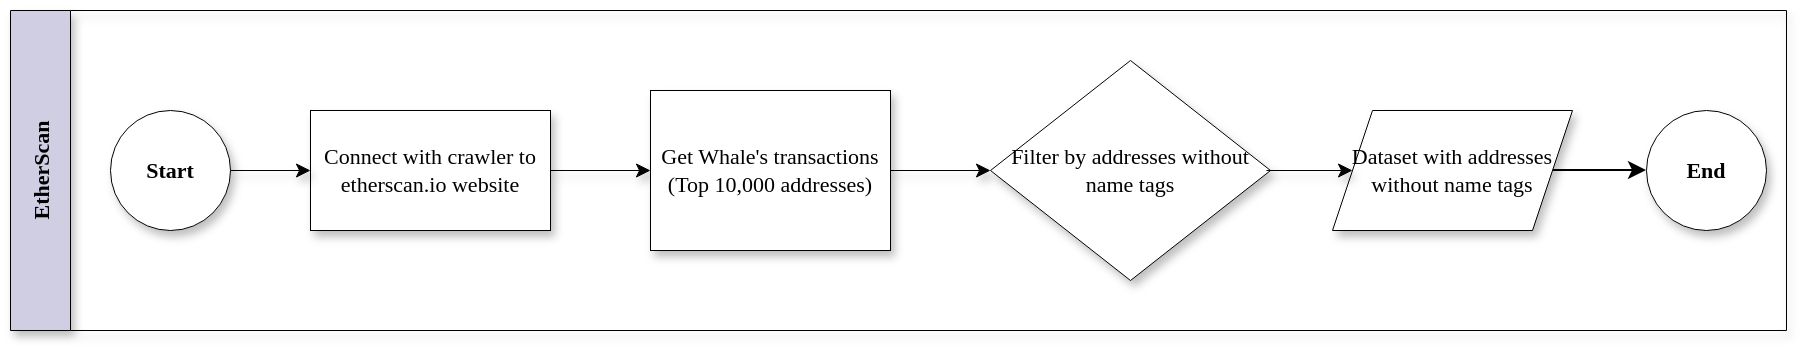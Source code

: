 <mxfile>
    <diagram id="Xu1yubuoAkbYeHxLBEAP" name="Etherscan">
        <mxGraphModel dx="943" dy="561" grid="0" gridSize="10" guides="1" tooltips="1" connect="1" arrows="1" fold="1" page="1" pageScale="1" pageWidth="1654" pageHeight="1169" math="0" shadow="0">
            <root>
                <mxCell id="0"/>
                <mxCell id="1" parent="0"/>
                <mxCell id="2" value="EtherScan" style="swimlane;horizontal=0;fillColor=#d0cee2;strokeColor=#000000;startSize=30;fontSize=11;fontFamily=Times New Roman;strokeWidth=0.5;sketch=0;shadow=1;" parent="1" vertex="1">
                    <mxGeometry x="112" y="140" width="888" height="160" as="geometry"/>
                </mxCell>
                <mxCell id="3" value="" style="edgeStyle=none;html=1;fontSize=11;fontFamily=Times New Roman;strokeWidth=0.5;strokeColor=#000000;sketch=0;shadow=1;" parent="2" source="4" target="6" edge="1">
                    <mxGeometry relative="1" as="geometry"/>
                </mxCell>
                <mxCell id="4" value="Connect with crawler to etherscan.io website" style="rounded=0;whiteSpace=wrap;html=1;fontSize=11;fontFamily=Times New Roman;strokeWidth=0.5;strokeColor=#000000;sketch=0;shadow=1;" parent="2" vertex="1">
                    <mxGeometry x="150" y="50" width="120" height="60" as="geometry"/>
                </mxCell>
                <mxCell id="5" value="" style="edgeStyle=none;html=1;fontSize=11;fontFamily=Times New Roman;strokeWidth=0.5;strokeColor=#000000;sketch=0;shadow=1;" parent="2" source="6" target="9" edge="1">
                    <mxGeometry relative="1" as="geometry"/>
                </mxCell>
                <mxCell id="6" value="Get Whale's transactions (Top 10,000 addresses)" style="rounded=0;whiteSpace=wrap;html=1;fontSize=11;fontFamily=Times New Roman;strokeWidth=0.5;strokeColor=#000000;sketch=0;shadow=1;" parent="2" vertex="1">
                    <mxGeometry x="320" y="40" width="120" height="80" as="geometry"/>
                </mxCell>
                <mxCell id="7" style="edgeStyle=none;html=1;exitX=1;exitY=0.5;exitDx=0;exitDy=0;entryX=0;entryY=0.5;entryDx=0;entryDy=0;fontSize=11;fontFamily=Times New Roman;strokeWidth=0.5;strokeColor=#000000;sketch=0;shadow=1;" parent="2" source="8" target="4" edge="1">
                    <mxGeometry relative="1" as="geometry"/>
                </mxCell>
                <mxCell id="8" value="Start" style="ellipse;whiteSpace=wrap;html=1;aspect=fixed;fontSize=11;fontStyle=1;fontFamily=Times New Roman;strokeWidth=0.5;strokeColor=#000000;sketch=0;shadow=1;" parent="2" vertex="1">
                    <mxGeometry x="50" y="50" width="60" height="60" as="geometry"/>
                </mxCell>
                <mxCell id="9" value="Filter by addresses without name tags" style="rhombus;whiteSpace=wrap;html=1;rounded=0;fontSize=11;fontFamily=Times New Roman;strokeWidth=0.5;strokeColor=#000000;sketch=0;shadow=1;" parent="2" vertex="1">
                    <mxGeometry x="490" y="25" width="140" height="110" as="geometry"/>
                </mxCell>
                <mxCell id="13" style="edgeStyle=none;html=1;exitX=1;exitY=0.5;exitDx=0;exitDy=0;entryX=0;entryY=0.5;entryDx=0;entryDy=0;" parent="2" source="10" target="12" edge="1">
                    <mxGeometry relative="1" as="geometry"/>
                </mxCell>
                <mxCell id="10" value="Dataset with addresses without name tags" style="shape=parallelogram;perimeter=parallelogramPerimeter;whiteSpace=wrap;html=1;fixedSize=1;rounded=0;fontSize=11;fontFamily=Times New Roman;strokeWidth=0.5;strokeColor=#000000;sketch=0;shadow=1;" parent="2" vertex="1">
                    <mxGeometry x="661" y="50" width="120" height="60" as="geometry"/>
                </mxCell>
                <mxCell id="11" value="" style="edgeStyle=none;html=1;fontSize=11;fontFamily=Times New Roman;strokeWidth=0.5;strokeColor=#000000;sketch=0;shadow=1;" parent="2" target="10" edge="1">
                    <mxGeometry relative="1" as="geometry">
                        <mxPoint x="628" y="80" as="sourcePoint"/>
                    </mxGeometry>
                </mxCell>
                <mxCell id="12" value="End" style="ellipse;whiteSpace=wrap;html=1;fontSize=11;fontFamily=Times New Roman;strokeColor=#000000;rounded=0;sketch=0;spacing=2;labelBorderColor=none;labelBackgroundColor=none;fontStyle=1;strokeWidth=0.5;shadow=1;" parent="2" vertex="1">
                    <mxGeometry x="818" y="50" width="60" height="60" as="geometry"/>
                </mxCell>
            </root>
        </mxGraphModel>
    </diagram>
    <diagram id="a3LoOwcZ5gXRW8TmwX7R" name="BigQuery">
        <mxGraphModel dx="782" dy="465" grid="0" gridSize="10" guides="1" tooltips="1" connect="1" arrows="1" fold="1" page="1" pageScale="1" pageWidth="1654" pageHeight="1169" math="0" shadow="0">
            <root>
                <mxCell id="lP7Dem515wN7-19tmlTB-0"/>
                <mxCell id="lP7Dem515wN7-19tmlTB-1" parent="lP7Dem515wN7-19tmlTB-0"/>
                <mxCell id="lP7Dem515wN7-19tmlTB-2" value="Google Cloud- BigQuery" style="swimlane;horizontal=0;fillColor=#bac8d3;strokeColor=#000000;startSize=30;fontSize=11;fontFamily=Times New Roman;strokeWidth=0.5;sketch=0;shadow=1;" vertex="1" parent="lP7Dem515wN7-19tmlTB-1">
                    <mxGeometry x="112" y="340" width="748" height="160" as="geometry"/>
                </mxCell>
                <mxCell id="lP7Dem515wN7-19tmlTB-3" style="edgeStyle=none;html=1;exitX=1;exitY=0.5;exitDx=0;exitDy=0;entryX=0;entryY=0.5;entryDx=0;entryDy=0;" edge="1" parent="lP7Dem515wN7-19tmlTB-2" source="lP7Dem515wN7-19tmlTB-4" target="lP7Dem515wN7-19tmlTB-10">
                    <mxGeometry relative="1" as="geometry">
                        <mxPoint x="448" y="80" as="targetPoint"/>
                    </mxGeometry>
                </mxCell>
                <mxCell id="lP7Dem515wN7-19tmlTB-4" value="Get transactional information of selected addresses" style="rounded=0;whiteSpace=wrap;html=1;fontSize=11;fontFamily=Times New Roman;strokeWidth=0.5;strokeColor=#000000;sketch=0;shadow=1;" vertex="1" parent="lP7Dem515wN7-19tmlTB-2">
                    <mxGeometry x="298" y="50" width="120" height="60" as="geometry"/>
                </mxCell>
                <mxCell id="lP7Dem515wN7-19tmlTB-5" style="edgeStyle=none;html=1;exitX=1;exitY=0.5;exitDx=0;exitDy=0;entryX=0;entryY=0.5;entryDx=0;entryDy=0;fontSize=11;fontFamily=Times New Roman;strokeWidth=0.5;strokeColor=#000000;sketch=0;shadow=1;" edge="1" parent="lP7Dem515wN7-19tmlTB-2" source="lP7Dem515wN7-19tmlTB-6" target="lP7Dem515wN7-19tmlTB-4">
                    <mxGeometry relative="1" as="geometry"/>
                </mxCell>
                <mxCell id="lP7Dem515wN7-19tmlTB-6" value="Dataset with addresses without name tags" style="shape=parallelogram;perimeter=parallelogramPerimeter;whiteSpace=wrap;html=1;fixedSize=1;rounded=0;fontSize=11;fontFamily=Times New Roman;strokeWidth=0.5;strokeColor=#000000;sketch=0;shadow=1;" vertex="1" parent="lP7Dem515wN7-19tmlTB-2">
                    <mxGeometry x="148" y="50" width="120" height="60" as="geometry"/>
                </mxCell>
                <mxCell id="lP7Dem515wN7-19tmlTB-7" value="Start" style="ellipse;whiteSpace=wrap;html=1;aspect=fixed;fontSize=11;fontStyle=1;fontFamily=Times New Roman;strokeWidth=0.5;strokeColor=#000000;sketch=0;shadow=1;" vertex="1" parent="lP7Dem515wN7-19tmlTB-2">
                    <mxGeometry x="58" y="50" width="60" height="60" as="geometry"/>
                </mxCell>
                <mxCell id="lP7Dem515wN7-19tmlTB-8" style="edgeStyle=none;html=1;exitX=1;exitY=0.5;exitDx=0;exitDy=0;entryX=0;entryY=0.5;entryDx=0;entryDy=0;fontSize=11;fontFamily=Times New Roman;strokeWidth=0.5;strokeColor=#000000;sketch=0;shadow=1;" edge="1" parent="lP7Dem515wN7-19tmlTB-2" target="lP7Dem515wN7-19tmlTB-6">
                    <mxGeometry relative="1" as="geometry">
                        <mxPoint x="118" y="79.73" as="sourcePoint"/>
                        <mxPoint x="158" y="79.73" as="targetPoint"/>
                    </mxGeometry>
                </mxCell>
                <mxCell id="lP7Dem515wN7-19tmlTB-9" value="End" style="ellipse;whiteSpace=wrap;html=1;fontSize=11;fontFamily=Times New Roman;strokeColor=#000000;rounded=0;sketch=0;spacing=2;labelBorderColor=none;labelBackgroundColor=none;fontStyle=1;strokeWidth=0.5;shadow=1;" vertex="1" parent="lP7Dem515wN7-19tmlTB-2">
                    <mxGeometry x="638" y="50" width="60" height="60" as="geometry"/>
                </mxCell>
                <mxCell id="lP7Dem515wN7-19tmlTB-10" value="Historical transactional dataset of top 10,000 whales" style="shape=parallelogram;perimeter=parallelogramPerimeter;whiteSpace=wrap;html=1;fixedSize=1;rounded=0;sketch=0;fontSize=11;fontFamily=Times New Roman;strokeWidth=0.5;strokeColor=#000000;shadow=1;" vertex="1" parent="lP7Dem515wN7-19tmlTB-2">
                    <mxGeometry x="448" y="50" width="165" height="60" as="geometry"/>
                </mxCell>
                <mxCell id="lP7Dem515wN7-19tmlTB-11" style="edgeStyle=none;html=1;exitX=1;exitY=0.5;exitDx=0;exitDy=0;entryX=0;entryY=0.5;entryDx=0;entryDy=0;" edge="1" parent="lP7Dem515wN7-19tmlTB-2" source="lP7Dem515wN7-19tmlTB-10" target="lP7Dem515wN7-19tmlTB-9">
                    <mxGeometry relative="1" as="geometry">
                        <mxPoint x="428" y="90" as="sourcePoint"/>
                        <mxPoint x="460" y="90" as="targetPoint"/>
                    </mxGeometry>
                </mxCell>
            </root>
        </mxGraphModel>
    </diagram>
</mxfile>